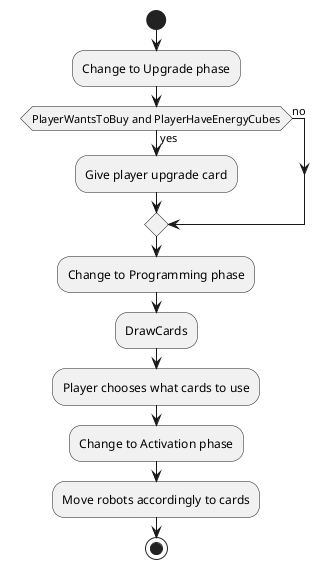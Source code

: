 @startuml
'https://plantuml.com/activity-diagram-beta

start

:Change to Upgrade phase;
if(PlayerWantsToBuy and PlayerHaveEnergyCubes) then (yes)
    :Give player upgrade card;
else (no)
endif

:Change to Programming phase;
:DrawCards;
:Player chooses what cards to use;

:Change to Activation phase;
:Move robots accordingly to cards;

stop

@enduml
